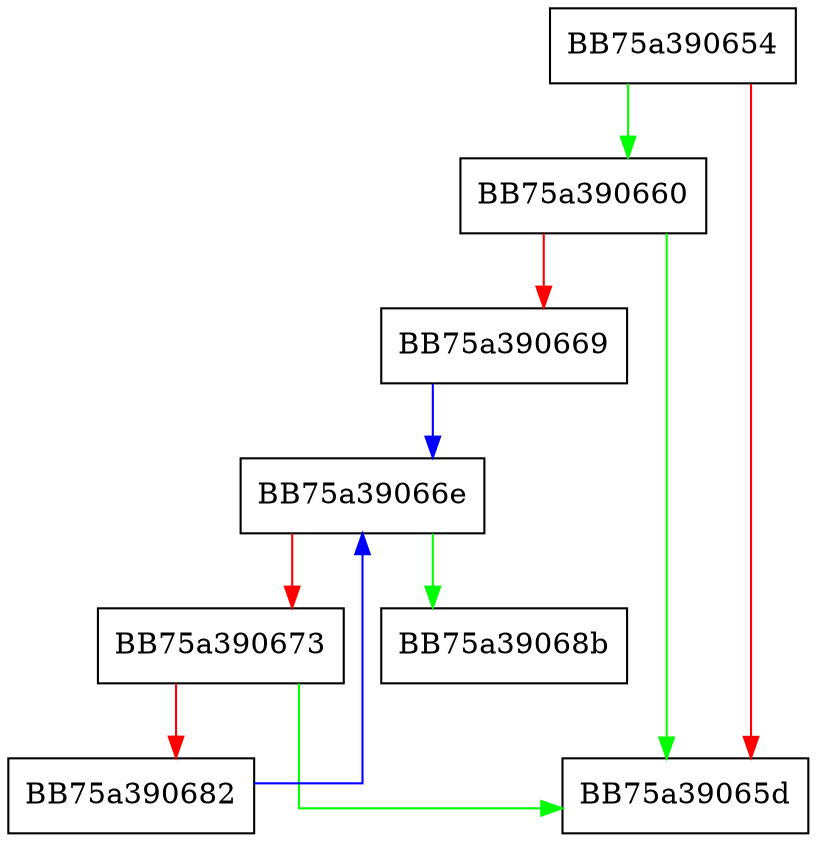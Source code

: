 digraph isInRemoveQueue {
  node [shape="box"];
  graph [splines=ortho];
  BB75a390654 -> BB75a390660 [color="green"];
  BB75a390654 -> BB75a39065d [color="red"];
  BB75a390660 -> BB75a39065d [color="green"];
  BB75a390660 -> BB75a390669 [color="red"];
  BB75a390669 -> BB75a39066e [color="blue"];
  BB75a39066e -> BB75a39068b [color="green"];
  BB75a39066e -> BB75a390673 [color="red"];
  BB75a390673 -> BB75a39065d [color="green"];
  BB75a390673 -> BB75a390682 [color="red"];
  BB75a390682 -> BB75a39066e [color="blue"];
}